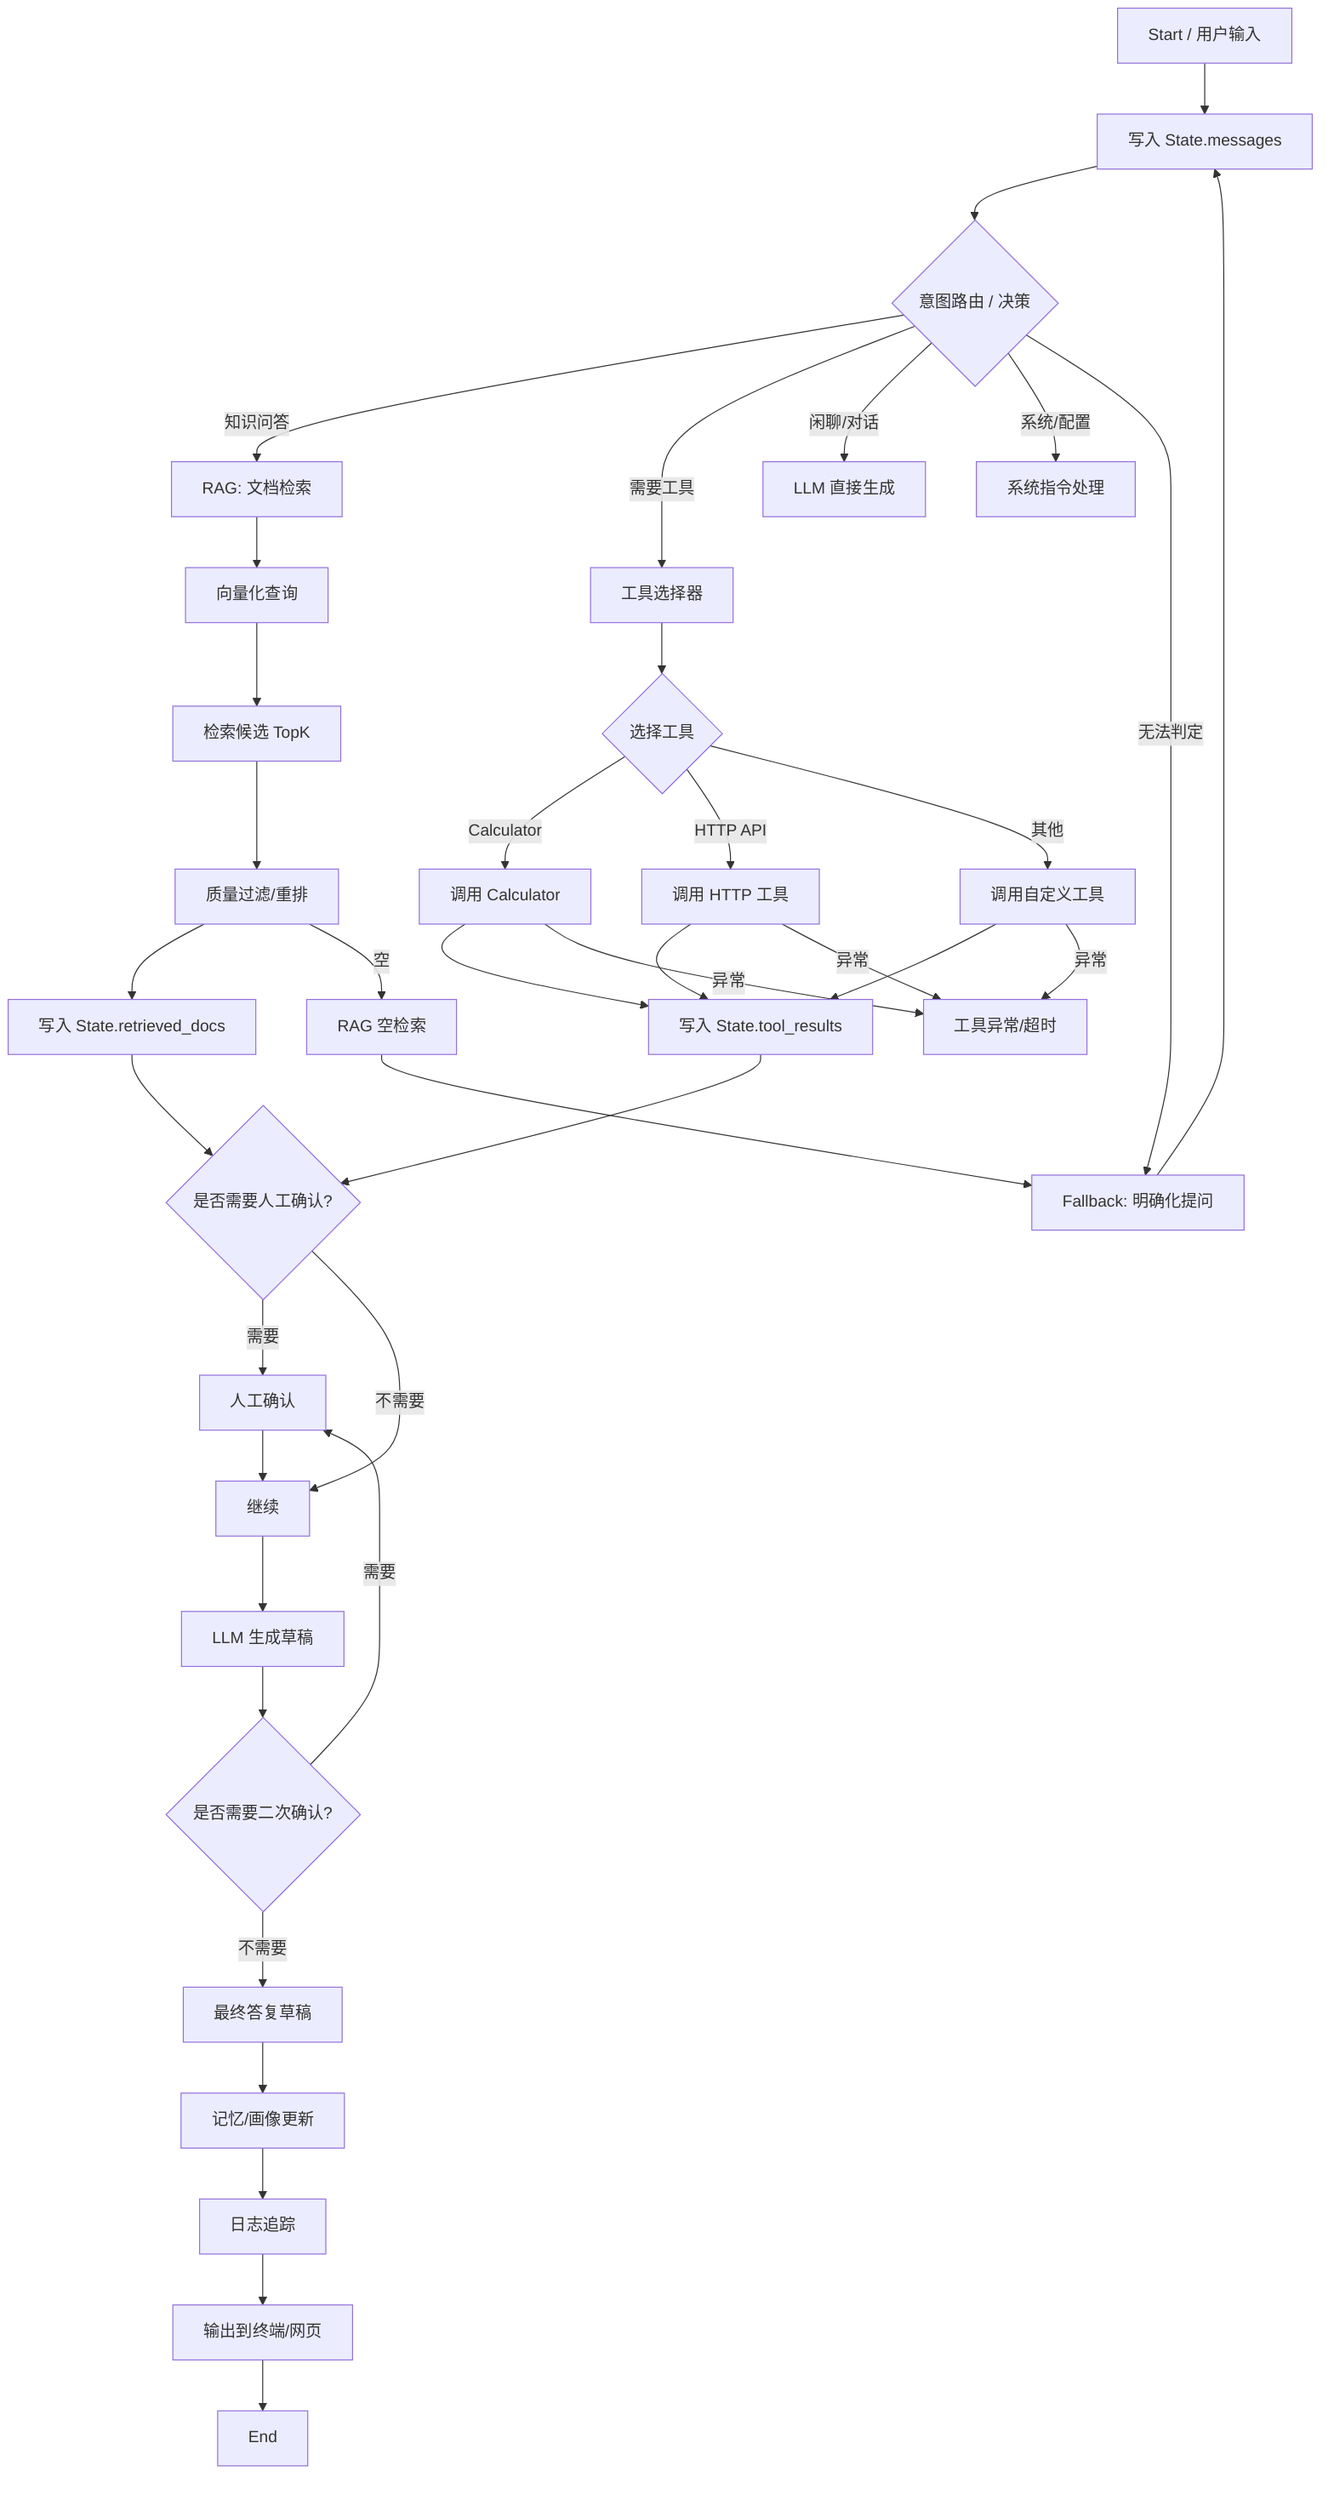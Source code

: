 flowchart TD
    A[Start / 用户输入] --> B[写入 State.messages]
    B --> C{意图路由 / 决策}
    C -->|知识问答| D[RAG: 文档检索]
    C -->|需要工具| E[工具选择器]
    C -->|闲聊/对话| G[LLM 直接生成]
    C -->|系统/配置| X[系统指令处理]

    D --> D1[向量化查询]
    D1 --> D2[检索候选 TopK]
    D2 --> D3[质量过滤/重排]
    D3 --> D4[写入 State.retrieved_docs]
    D4 --> H{是否需要人工确认?}

    E --> E1{选择工具}
    E1 -->|Calculator| T1[调用 Calculator]
    E1 -->|HTTP API| T2[调用 HTTP 工具]
    E1 -->|其他| T3[调用自定义工具]

    T1 --> F[写入 State.tool_results]
    T2 --> F
    T3 --> F
    F --> H

    H -->|需要| I[人工确认]
    I --> J[合并回 State]
    H -->|不需要| J[继续]

    J --> K[LLM 生成草稿]
    K --> L{是否需要二次确认?}
    L -->|需要| I
    L -->|不需要| M[最终答复草稿]

    M --> N[记忆/画像更新]
    N --> O[日志追踪]
    O --> P[输出到终端/网页]
    P --> Q[End]

    C -->|无法判定| ER1[Fallback: 明确化提问]
    ER1 --> B
    T1 -->|异常| ER2[工具异常/超时]
    T2 -->|异常| ER2
    T3 -->|异常| ER2
    D3 -->|空| ER3[RAG 空检索]
    ER3 --> ER1